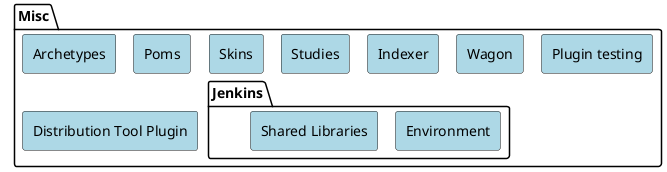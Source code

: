 /*
Licensed to the Apache Software Foundation (ASF) under one
or more contributor license agreements.  See the NOTICE file
distributed with this work for additional information
regarding copyright ownership.  The ASF licenses this file
to you under the Apache License, Version 2.0 (the
"License"); you may not use this file except in compliance
with the License.  You may obtain a copy of the License at

  http://www.apache.org/licenses/LICENSE-2.0

Unless required by applicable law or agreed to in writing,
software distributed under the License is distributed on an
"AS IS" BASIS, WITHOUT WARRANTIES OR CONDITIONS OF ANY
KIND, either express or implied.  See the License for the
specific language governing permissions and limitations
under the License.
*/
@startuml
!pragma layout smetana

<style>
    rectangle {
        BackgroundColor LightBlue
    }
}
</style>

package Misc {
  rectangle Archetypes
  rectangle Poms
  rectangle Skins
  rectangle Studies
  rectangle Indexer
  rectangle Wagon
  rectangle "Plugin testing"
  rectangle "Distribution Tool Plugin"
  package Jenkins {
    rectangle Environment
    rectangle "Shared Libraries"
  }
}

'hidden dependencies to change layout
Archetypes -[hidden]right-> Poms
Poms -[hidden]right-> Skins
Skins -[hidden]right-> Studies
Studies -[hidden]right-> Indexer
Indexer -[hidden]right-> Wagon
Wagon -[hidden]right-> "Plugin testing"

Archetypes -[hidden]down-> "Distribution Tool Plugin"
"Distribution Tool Plugin" -[hidden]right-> Jenkins

url of "Archetypes" is [[https://github.com/apache/maven-archetype]]
url of Poms is [[https://github.com/apache/maven-parent]]
url of Skins is [[https://github.com/apache/maven-skins]]
url of Studies is [[https://github.com/apache/maven-studies]]
url of Indexer is [[https://github.com/apache/maven-indexer]]
url of Wagon is [[hhttps://github.com/apache/maven-wagon]]
url of "Plugin testing" is [[https://github.com/apache/maven-plugin-testing]]
url of "Distribution Tool Plugin" is [[https://github.com/apache/maven-dist-tool]]
url of Environment is [[https://github.com/apache/maven-jenkins-env]]
url of "Shared Libraries" is [[https://github.com/apache/maven-jenkins-lib]]

@enduml
